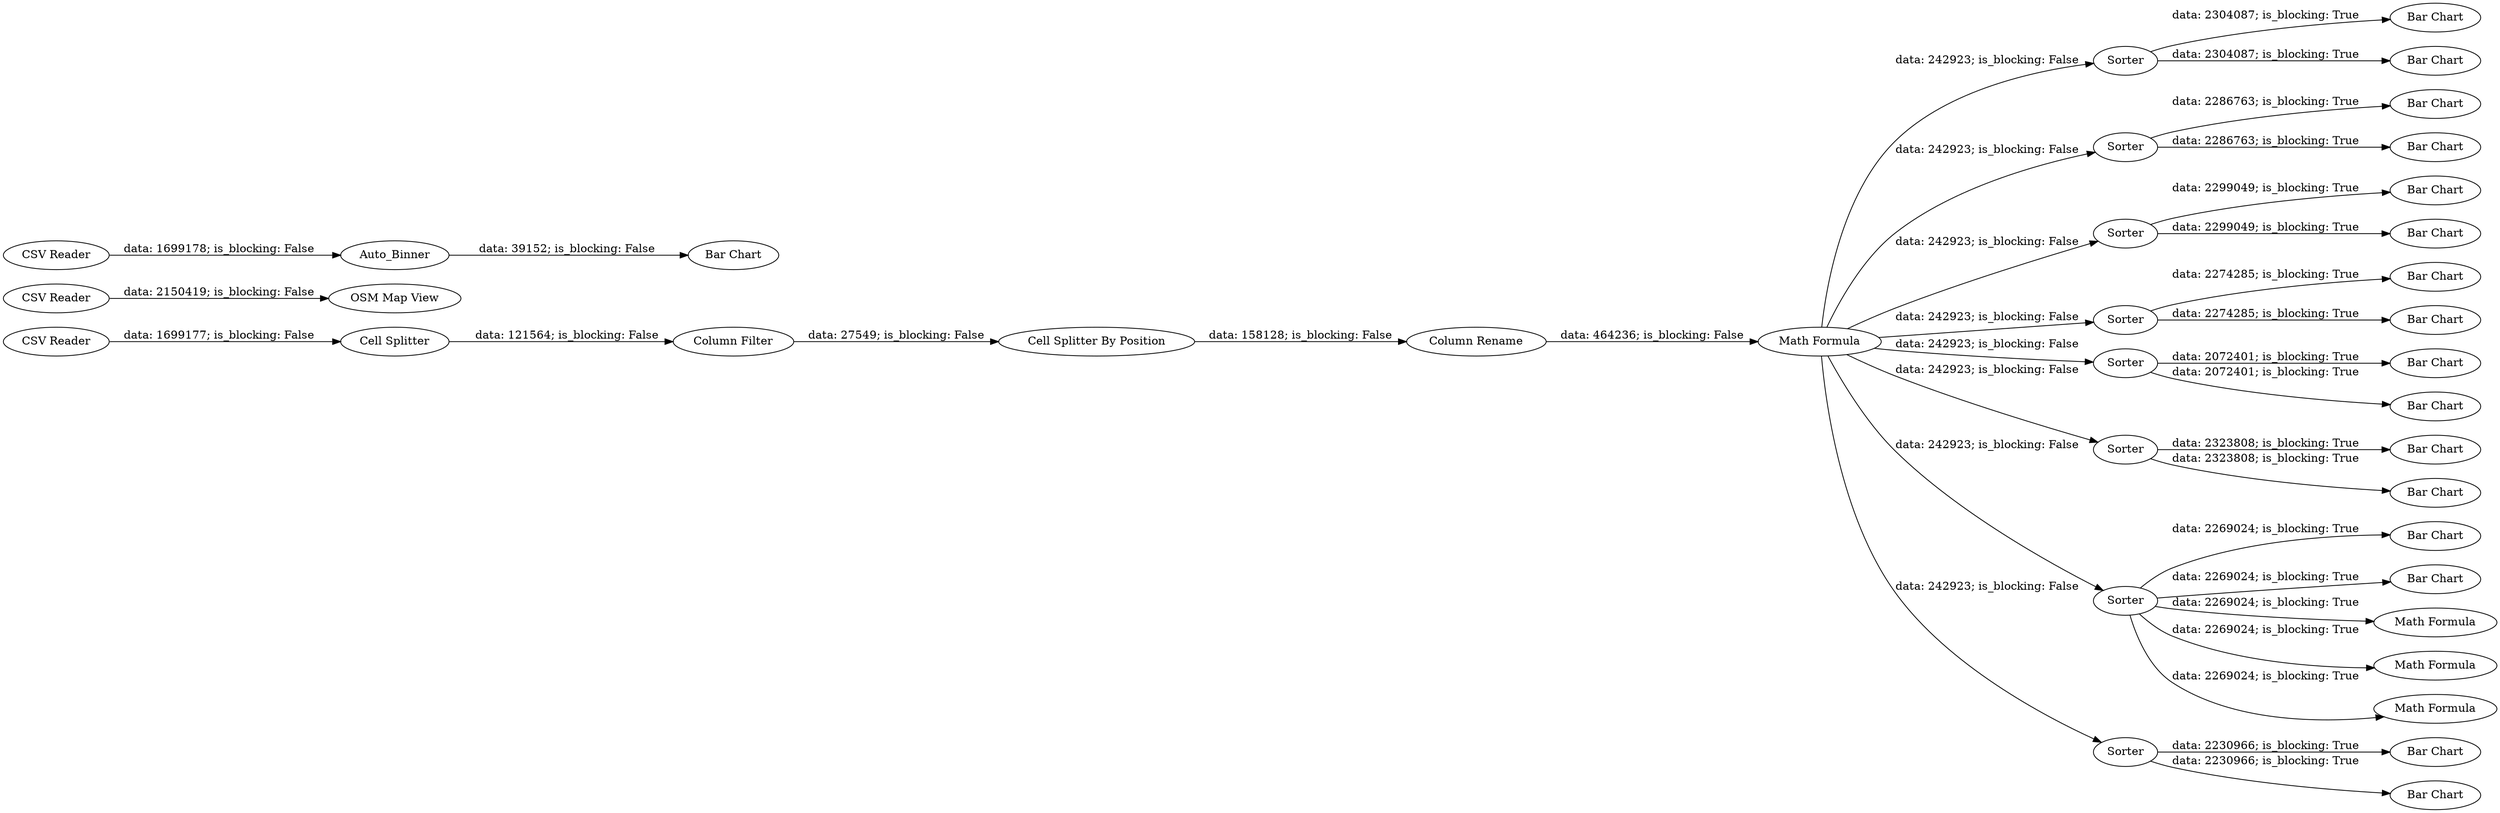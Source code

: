 digraph {
	"-4516501829131155140_32" [label="Bar Chart"]
	"5322905220250208621_12" [label="Column Rename"]
	"5322905220250208621_21" [label="Math Formula"]
	"-4516501829131155140_31" [label="Bar Chart"]
	"-4516501829131155140_56" [label="CSV Reader"]
	"-4516501829131155140_30" [label=Sorter]
	"5322905220250208621_10" [label="Column Filter"]
	"-4516501829131155140_57" [label="OSM Map View"]
	"-4516501829131155140_22" [label="Bar Chart"]
	"-4516501829131155140_44" [label="Bar Chart"]
	"-4516501829131155140_26" [label=Sorter]
	"-4516501829131155140_18" [label="Bar Chart"]
	"-4516501829131155140_39" [label=Sorter]
	"-4516501829131155140_53" [label="Math Formula"]
	"-4516501829131155140_41" [label="Bar Chart"]
	"-4516501829131155140_23" [label="Bar Chart"]
	"5322905220250208621_2" [label="CSV Reader"]
	"-4516501829131155140_47" [label=Sorter]
	"-4516501829131155140_43" [label="Bar Chart"]
	"5322905220250208621_9" [label="Cell Splitter"]
	"-4516501829131155140_50" [label=Auto_Binner]
	"-4516501829131155140_46" [label="Bar Chart"]
	"-4516501829131155140_45" [label="Bar Chart"]
	"-4516501829131155140_38" [label="Bar Chart"]
	"-4516501829131155140_19" [label="Bar Chart"]
	"-4516501829131155140_37" [label="Bar Chart"]
	"-4516501829131155140_40" [label="Bar Chart"]
	"-4516501829131155140_52" [label="Bar Chart"]
	"-4516501829131155140_42" [label=Sorter]
	"-4516501829131155140_33" [label=Sorter]
	"-4516501829131155140_55" [label="Math Formula"]
	"-4516501829131155140_34" [label="Bar Chart"]
	"5322905220250208621_11" [label="Cell Splitter By Position"]
	"-4516501829131155140_2" [label="CSV Reader"]
	"-4516501829131155140_24" [label=Sorter]
	"-4516501829131155140_54" [label="Math Formula"]
	"-4516501829131155140_35" [label="Bar Chart"]
	"-4516501829131155140_36" [label=Sorter]
	"-4516501829131155140_26" -> "-4516501829131155140_19" [label="data: 2286763; is_blocking: True"]
	"-4516501829131155140_24" -> "-4516501829131155140_53" [label="data: 2269024; is_blocking: True"]
	"5322905220250208621_9" -> "5322905220250208621_10" [label="data: 121564; is_blocking: False"]
	"-4516501829131155140_47" -> "-4516501829131155140_45" [label="data: 2274285; is_blocking: True"]
	"-4516501829131155140_42" -> "-4516501829131155140_44" [label="data: 2072401; is_blocking: True"]
	"-4516501829131155140_56" -> "-4516501829131155140_57" [label="data: 2150419; is_blocking: False"]
	"-4516501829131155140_24" -> "-4516501829131155140_54" [label="data: 2269024; is_blocking: True"]
	"-4516501829131155140_39" -> "-4516501829131155140_40" [label="data: 2299049; is_blocking: True"]
	"-4516501829131155140_30" -> "-4516501829131155140_32" [label="data: 2304087; is_blocking: True"]
	"-4516501829131155140_2" -> "-4516501829131155140_50" [label="data: 1699178; is_blocking: False"]
	"5322905220250208621_21" -> "-4516501829131155140_24" [label="data: 242923; is_blocking: False"]
	"5322905220250208621_2" -> "5322905220250208621_9" [label="data: 1699177; is_blocking: False"]
	"-4516501829131155140_33" -> "-4516501829131155140_34" [label="data: 2323808; is_blocking: True"]
	"5322905220250208621_10" -> "5322905220250208621_11" [label="data: 27549; is_blocking: False"]
	"-4516501829131155140_24" -> "-4516501829131155140_18" [label="data: 2269024; is_blocking: True"]
	"-4516501829131155140_24" -> "-4516501829131155140_55" [label="data: 2269024; is_blocking: True"]
	"-4516501829131155140_26" -> "-4516501829131155140_23" [label="data: 2286763; is_blocking: True"]
	"5322905220250208621_21" -> "-4516501829131155140_30" [label="data: 242923; is_blocking: False"]
	"5322905220250208621_12" -> "5322905220250208621_21" [label="data: 464236; is_blocking: False"]
	"-4516501829131155140_24" -> "-4516501829131155140_22" [label="data: 2269024; is_blocking: True"]
	"-4516501829131155140_33" -> "-4516501829131155140_35" [label="data: 2323808; is_blocking: True"]
	"-4516501829131155140_39" -> "-4516501829131155140_41" [label="data: 2299049; is_blocking: True"]
	"-4516501829131155140_47" -> "-4516501829131155140_46" [label="data: 2274285; is_blocking: True"]
	"-4516501829131155140_50" -> "-4516501829131155140_52" [label="data: 39152; is_blocking: False"]
	"5322905220250208621_21" -> "-4516501829131155140_36" [label="data: 242923; is_blocking: False"]
	"-4516501829131155140_30" -> "-4516501829131155140_31" [label="data: 2304087; is_blocking: True"]
	"5322905220250208621_21" -> "-4516501829131155140_39" [label="data: 242923; is_blocking: False"]
	"5322905220250208621_11" -> "5322905220250208621_12" [label="data: 158128; is_blocking: False"]
	"5322905220250208621_21" -> "-4516501829131155140_33" [label="data: 242923; is_blocking: False"]
	"5322905220250208621_21" -> "-4516501829131155140_26" [label="data: 242923; is_blocking: False"]
	"-4516501829131155140_36" -> "-4516501829131155140_37" [label="data: 2230966; is_blocking: True"]
	"5322905220250208621_21" -> "-4516501829131155140_47" [label="data: 242923; is_blocking: False"]
	"5322905220250208621_21" -> "-4516501829131155140_42" [label="data: 242923; is_blocking: False"]
	"-4516501829131155140_36" -> "-4516501829131155140_38" [label="data: 2230966; is_blocking: True"]
	"-4516501829131155140_42" -> "-4516501829131155140_43" [label="data: 2072401; is_blocking: True"]
	rankdir=LR
}

